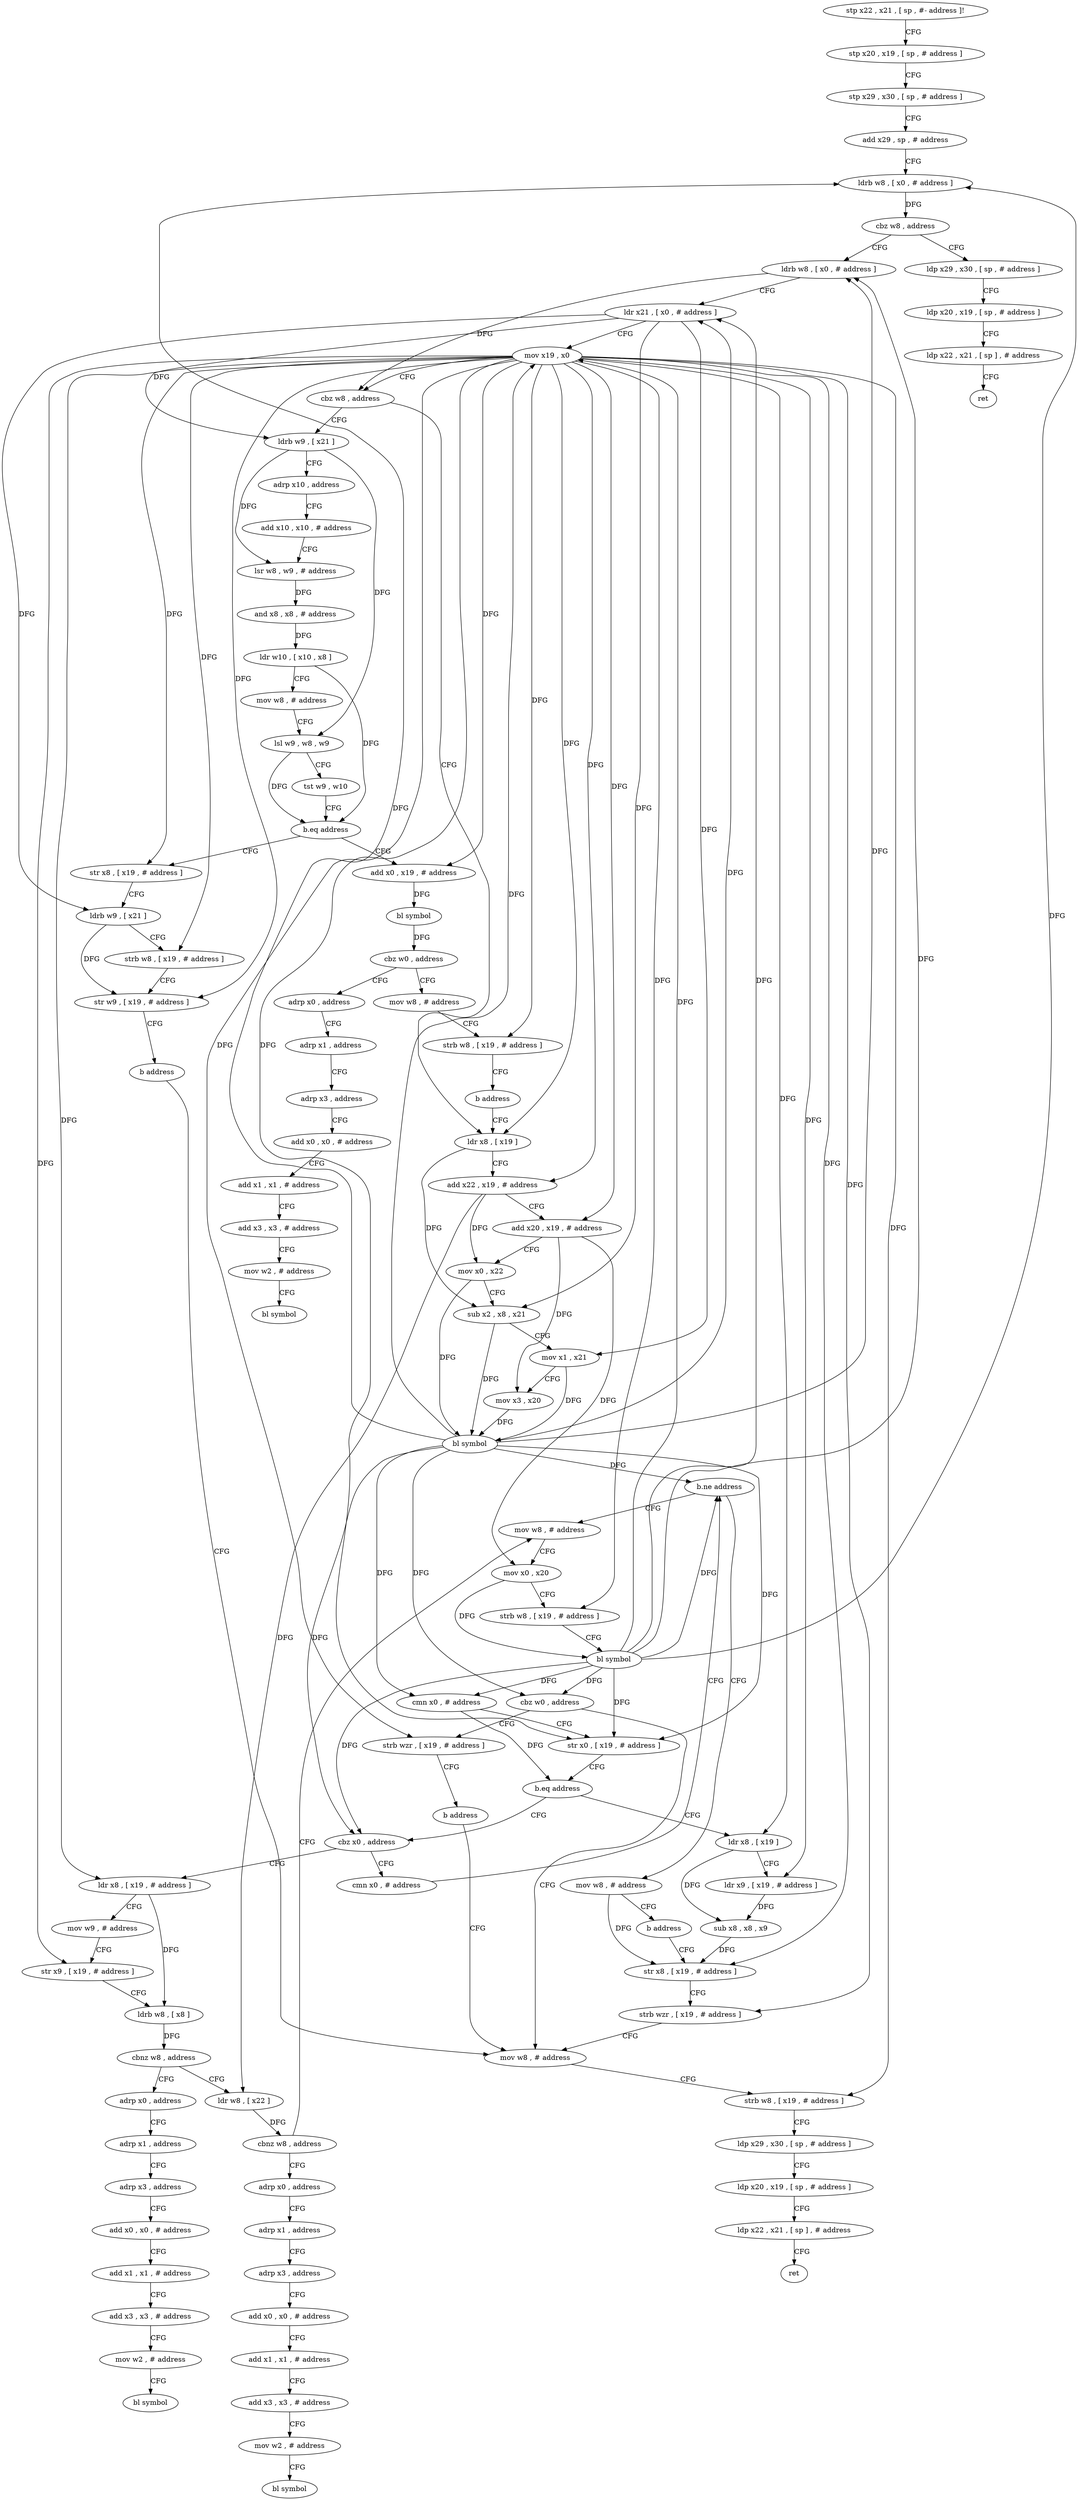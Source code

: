 digraph "func" {
"4288952" [label = "stp x22 , x21 , [ sp , #- address ]!" ]
"4288956" [label = "stp x20 , x19 , [ sp , # address ]" ]
"4288960" [label = "stp x29 , x30 , [ sp , # address ]" ]
"4288964" [label = "add x29 , sp , # address" ]
"4288968" [label = "ldrb w8 , [ x0 , # address ]" ]
"4288972" [label = "cbz w8 , address" ]
"4288992" [label = "ldrb w8 , [ x0 , # address ]" ]
"4288976" [label = "ldp x29 , x30 , [ sp , # address ]" ]
"4288996" [label = "ldr x21 , [ x0 , # address ]" ]
"4289000" [label = "mov x19 , x0" ]
"4289004" [label = "cbz w8 , address" ]
"4289072" [label = "ldrb w9 , [ x21 ]" ]
"4289008" [label = "ldr x8 , [ x19 ]" ]
"4288980" [label = "ldp x20 , x19 , [ sp , # address ]" ]
"4288984" [label = "ldp x22 , x21 , [ sp ] , # address" ]
"4288988" [label = "ret" ]
"4289076" [label = "adrp x10 , address" ]
"4289080" [label = "add x10 , x10 , # address" ]
"4289084" [label = "lsr w8 , w9 , # address" ]
"4289088" [label = "and x8 , x8 , # address" ]
"4289092" [label = "ldr w10 , [ x10 , x8 ]" ]
"4289096" [label = "mov w8 , # address" ]
"4289100" [label = "lsl w9 , w8 , w9" ]
"4289104" [label = "tst w9 , w10" ]
"4289108" [label = "b.eq address" ]
"4289232" [label = "add x0 , x19 , # address" ]
"4289112" [label = "str x8 , [ x19 , # address ]" ]
"4289012" [label = "add x22 , x19 , # address" ]
"4289016" [label = "add x20 , x19 , # address" ]
"4289020" [label = "mov x0 , x22" ]
"4289024" [label = "sub x2 , x8 , x21" ]
"4289028" [label = "mov x1 , x21" ]
"4289032" [label = "mov x3 , x20" ]
"4289036" [label = "bl symbol" ]
"4289040" [label = "cmn x0 , # address" ]
"4289044" [label = "str x0 , [ x19 , # address ]" ]
"4289048" [label = "b.eq address" ]
"4289188" [label = "ldr x8 , [ x19 ]" ]
"4289052" [label = "cbz x0 , address" ]
"4289236" [label = "bl symbol" ]
"4289240" [label = "cbz w0 , address" ]
"4289320" [label = "adrp x0 , address" ]
"4289244" [label = "mov w8 , # address" ]
"4289116" [label = "ldrb w9 , [ x21 ]" ]
"4289120" [label = "strb w8 , [ x19 , # address ]" ]
"4289124" [label = "str w9 , [ x19 , # address ]" ]
"4289128" [label = "b address" ]
"4289208" [label = "mov w8 , # address" ]
"4289192" [label = "ldr x9 , [ x19 , # address ]" ]
"4289196" [label = "sub x8 , x8 , x9" ]
"4289200" [label = "str x8 , [ x19 , # address ]" ]
"4289132" [label = "ldr x8 , [ x19 , # address ]" ]
"4289056" [label = "cmn x0 , # address" ]
"4289324" [label = "adrp x1 , address" ]
"4289328" [label = "adrp x3 , address" ]
"4289332" [label = "add x0 , x0 , # address" ]
"4289336" [label = "add x1 , x1 , # address" ]
"4289340" [label = "add x3 , x3 , # address" ]
"4289344" [label = "mov w2 , # address" ]
"4289348" [label = "bl symbol" ]
"4289248" [label = "strb w8 , [ x19 , # address ]" ]
"4289252" [label = "b address" ]
"4289212" [label = "strb w8 , [ x19 , # address ]" ]
"4289216" [label = "ldp x29 , x30 , [ sp , # address ]" ]
"4289220" [label = "ldp x20 , x19 , [ sp , # address ]" ]
"4289224" [label = "ldp x22 , x21 , [ sp ] , # address" ]
"4289228" [label = "ret" ]
"4289136" [label = "mov w9 , # address" ]
"4289140" [label = "str x9 , [ x19 , # address ]" ]
"4289144" [label = "ldrb w8 , [ x8 ]" ]
"4289148" [label = "cbnz w8 , address" ]
"4289256" [label = "adrp x0 , address" ]
"4289152" [label = "ldr w8 , [ x22 ]" ]
"4289060" [label = "b.ne address" ]
"4289160" [label = "mov w8 , # address" ]
"4289064" [label = "mov w8 , # address" ]
"4289260" [label = "adrp x1 , address" ]
"4289264" [label = "adrp x3 , address" ]
"4289268" [label = "add x0 , x0 , # address" ]
"4289272" [label = "add x1 , x1 , # address" ]
"4289276" [label = "add x3 , x3 , # address" ]
"4289280" [label = "mov w2 , # address" ]
"4289284" [label = "bl symbol" ]
"4289156" [label = "cbnz w8 , address" ]
"4289288" [label = "adrp x0 , address" ]
"4289164" [label = "mov x0 , x20" ]
"4289168" [label = "strb w8 , [ x19 , # address ]" ]
"4289172" [label = "bl symbol" ]
"4289176" [label = "cbz w0 , address" ]
"4289180" [label = "strb wzr , [ x19 , # address ]" ]
"4289068" [label = "b address" ]
"4289292" [label = "adrp x1 , address" ]
"4289296" [label = "adrp x3 , address" ]
"4289300" [label = "add x0 , x0 , # address" ]
"4289304" [label = "add x1 , x1 , # address" ]
"4289308" [label = "add x3 , x3 , # address" ]
"4289312" [label = "mov w2 , # address" ]
"4289316" [label = "bl symbol" ]
"4289184" [label = "b address" ]
"4289204" [label = "strb wzr , [ x19 , # address ]" ]
"4288952" -> "4288956" [ label = "CFG" ]
"4288956" -> "4288960" [ label = "CFG" ]
"4288960" -> "4288964" [ label = "CFG" ]
"4288964" -> "4288968" [ label = "CFG" ]
"4288968" -> "4288972" [ label = "DFG" ]
"4288972" -> "4288992" [ label = "CFG" ]
"4288972" -> "4288976" [ label = "CFG" ]
"4288992" -> "4288996" [ label = "CFG" ]
"4288992" -> "4289004" [ label = "DFG" ]
"4288976" -> "4288980" [ label = "CFG" ]
"4288996" -> "4289000" [ label = "CFG" ]
"4288996" -> "4289072" [ label = "DFG" ]
"4288996" -> "4289024" [ label = "DFG" ]
"4288996" -> "4289028" [ label = "DFG" ]
"4288996" -> "4289116" [ label = "DFG" ]
"4289000" -> "4289004" [ label = "CFG" ]
"4289000" -> "4289008" [ label = "DFG" ]
"4289000" -> "4289012" [ label = "DFG" ]
"4289000" -> "4289016" [ label = "DFG" ]
"4289000" -> "4289044" [ label = "DFG" ]
"4289000" -> "4289232" [ label = "DFG" ]
"4289000" -> "4289112" [ label = "DFG" ]
"4289000" -> "4289120" [ label = "DFG" ]
"4289000" -> "4289124" [ label = "DFG" ]
"4289000" -> "4289188" [ label = "DFG" ]
"4289000" -> "4289192" [ label = "DFG" ]
"4289000" -> "4289248" [ label = "DFG" ]
"4289000" -> "4289212" [ label = "DFG" ]
"4289000" -> "4289200" [ label = "DFG" ]
"4289000" -> "4289204" [ label = "DFG" ]
"4289000" -> "4289132" [ label = "DFG" ]
"4289000" -> "4289140" [ label = "DFG" ]
"4289000" -> "4289168" [ label = "DFG" ]
"4289000" -> "4289180" [ label = "DFG" ]
"4289004" -> "4289072" [ label = "CFG" ]
"4289004" -> "4289008" [ label = "CFG" ]
"4289072" -> "4289076" [ label = "CFG" ]
"4289072" -> "4289084" [ label = "DFG" ]
"4289072" -> "4289100" [ label = "DFG" ]
"4289008" -> "4289012" [ label = "CFG" ]
"4289008" -> "4289024" [ label = "DFG" ]
"4288980" -> "4288984" [ label = "CFG" ]
"4288984" -> "4288988" [ label = "CFG" ]
"4289076" -> "4289080" [ label = "CFG" ]
"4289080" -> "4289084" [ label = "CFG" ]
"4289084" -> "4289088" [ label = "DFG" ]
"4289088" -> "4289092" [ label = "DFG" ]
"4289092" -> "4289096" [ label = "CFG" ]
"4289092" -> "4289108" [ label = "DFG" ]
"4289096" -> "4289100" [ label = "CFG" ]
"4289100" -> "4289104" [ label = "CFG" ]
"4289100" -> "4289108" [ label = "DFG" ]
"4289104" -> "4289108" [ label = "CFG" ]
"4289108" -> "4289232" [ label = "CFG" ]
"4289108" -> "4289112" [ label = "CFG" ]
"4289232" -> "4289236" [ label = "DFG" ]
"4289112" -> "4289116" [ label = "CFG" ]
"4289012" -> "4289016" [ label = "CFG" ]
"4289012" -> "4289020" [ label = "DFG" ]
"4289012" -> "4289152" [ label = "DFG" ]
"4289016" -> "4289020" [ label = "CFG" ]
"4289016" -> "4289032" [ label = "DFG" ]
"4289016" -> "4289164" [ label = "DFG" ]
"4289020" -> "4289024" [ label = "CFG" ]
"4289020" -> "4289036" [ label = "DFG" ]
"4289024" -> "4289028" [ label = "CFG" ]
"4289024" -> "4289036" [ label = "DFG" ]
"4289028" -> "4289032" [ label = "CFG" ]
"4289028" -> "4289036" [ label = "DFG" ]
"4289032" -> "4289036" [ label = "DFG" ]
"4289036" -> "4289040" [ label = "DFG" ]
"4289036" -> "4288968" [ label = "DFG" ]
"4289036" -> "4288992" [ label = "DFG" ]
"4289036" -> "4288996" [ label = "DFG" ]
"4289036" -> "4289000" [ label = "DFG" ]
"4289036" -> "4289044" [ label = "DFG" ]
"4289036" -> "4289052" [ label = "DFG" ]
"4289036" -> "4289060" [ label = "DFG" ]
"4289036" -> "4289176" [ label = "DFG" ]
"4289040" -> "4289044" [ label = "CFG" ]
"4289040" -> "4289048" [ label = "DFG" ]
"4289044" -> "4289048" [ label = "CFG" ]
"4289048" -> "4289188" [ label = "CFG" ]
"4289048" -> "4289052" [ label = "CFG" ]
"4289188" -> "4289192" [ label = "CFG" ]
"4289188" -> "4289196" [ label = "DFG" ]
"4289052" -> "4289132" [ label = "CFG" ]
"4289052" -> "4289056" [ label = "CFG" ]
"4289236" -> "4289240" [ label = "DFG" ]
"4289240" -> "4289320" [ label = "CFG" ]
"4289240" -> "4289244" [ label = "CFG" ]
"4289320" -> "4289324" [ label = "CFG" ]
"4289244" -> "4289248" [ label = "CFG" ]
"4289116" -> "4289120" [ label = "CFG" ]
"4289116" -> "4289124" [ label = "DFG" ]
"4289120" -> "4289124" [ label = "CFG" ]
"4289124" -> "4289128" [ label = "CFG" ]
"4289128" -> "4289208" [ label = "CFG" ]
"4289208" -> "4289212" [ label = "CFG" ]
"4289192" -> "4289196" [ label = "DFG" ]
"4289196" -> "4289200" [ label = "DFG" ]
"4289200" -> "4289204" [ label = "CFG" ]
"4289132" -> "4289136" [ label = "CFG" ]
"4289132" -> "4289144" [ label = "DFG" ]
"4289056" -> "4289060" [ label = "CFG" ]
"4289324" -> "4289328" [ label = "CFG" ]
"4289328" -> "4289332" [ label = "CFG" ]
"4289332" -> "4289336" [ label = "CFG" ]
"4289336" -> "4289340" [ label = "CFG" ]
"4289340" -> "4289344" [ label = "CFG" ]
"4289344" -> "4289348" [ label = "CFG" ]
"4289248" -> "4289252" [ label = "CFG" ]
"4289252" -> "4289008" [ label = "CFG" ]
"4289212" -> "4289216" [ label = "CFG" ]
"4289216" -> "4289220" [ label = "CFG" ]
"4289220" -> "4289224" [ label = "CFG" ]
"4289224" -> "4289228" [ label = "CFG" ]
"4289136" -> "4289140" [ label = "CFG" ]
"4289140" -> "4289144" [ label = "CFG" ]
"4289144" -> "4289148" [ label = "DFG" ]
"4289148" -> "4289256" [ label = "CFG" ]
"4289148" -> "4289152" [ label = "CFG" ]
"4289256" -> "4289260" [ label = "CFG" ]
"4289152" -> "4289156" [ label = "DFG" ]
"4289060" -> "4289160" [ label = "CFG" ]
"4289060" -> "4289064" [ label = "CFG" ]
"4289160" -> "4289164" [ label = "CFG" ]
"4289064" -> "4289068" [ label = "CFG" ]
"4289064" -> "4289200" [ label = "DFG" ]
"4289260" -> "4289264" [ label = "CFG" ]
"4289264" -> "4289268" [ label = "CFG" ]
"4289268" -> "4289272" [ label = "CFG" ]
"4289272" -> "4289276" [ label = "CFG" ]
"4289276" -> "4289280" [ label = "CFG" ]
"4289280" -> "4289284" [ label = "CFG" ]
"4289156" -> "4289288" [ label = "CFG" ]
"4289156" -> "4289160" [ label = "CFG" ]
"4289288" -> "4289292" [ label = "CFG" ]
"4289164" -> "4289168" [ label = "CFG" ]
"4289164" -> "4289172" [ label = "DFG" ]
"4289168" -> "4289172" [ label = "CFG" ]
"4289172" -> "4289176" [ label = "DFG" ]
"4289172" -> "4288968" [ label = "DFG" ]
"4289172" -> "4288992" [ label = "DFG" ]
"4289172" -> "4288996" [ label = "DFG" ]
"4289172" -> "4289000" [ label = "DFG" ]
"4289172" -> "4289040" [ label = "DFG" ]
"4289172" -> "4289044" [ label = "DFG" ]
"4289172" -> "4289052" [ label = "DFG" ]
"4289172" -> "4289060" [ label = "DFG" ]
"4289176" -> "4289208" [ label = "CFG" ]
"4289176" -> "4289180" [ label = "CFG" ]
"4289180" -> "4289184" [ label = "CFG" ]
"4289068" -> "4289200" [ label = "CFG" ]
"4289292" -> "4289296" [ label = "CFG" ]
"4289296" -> "4289300" [ label = "CFG" ]
"4289300" -> "4289304" [ label = "CFG" ]
"4289304" -> "4289308" [ label = "CFG" ]
"4289308" -> "4289312" [ label = "CFG" ]
"4289312" -> "4289316" [ label = "CFG" ]
"4289184" -> "4289208" [ label = "CFG" ]
"4289204" -> "4289208" [ label = "CFG" ]
}
